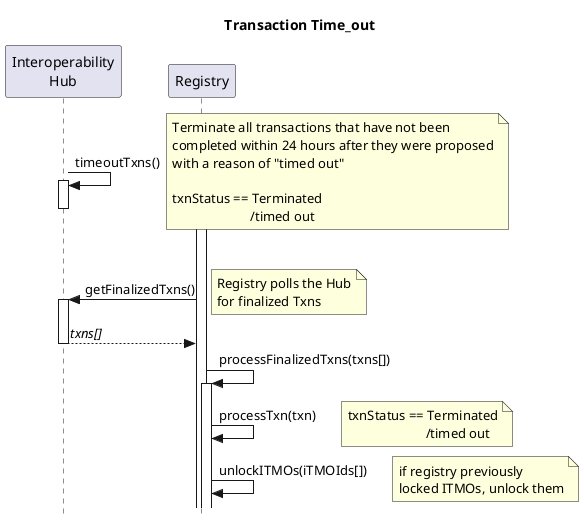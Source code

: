 @startuml TxnTime_out_Sequence

title Transaction Time_out

skinparam style strictuml

participant "Interoperability\nHub" as Hub
participant "Registry" as Reg

Hub -> Hub++: timeoutTxns()
note right: Terminate all transactions that have not been\ncompleted within 24 hours after they were proposed\nwith a reason of "timed out"\n\ntxnStatus == Terminated\n                       /timed out
deactivate Hub

activate Reg
Reg -> Hub++: getFinalizedTxns()
  note right: Registry polls the Hub\nfor finalized Txns
  
Reg <-- Hub: //txns[]//
deactivate Hub

Reg -> Reg: processFinalizedTxns(txns[])
activate Reg
Reg -> Reg: processTxn(txn)
note right: txnStatus == Terminated\n                       /timed out
Reg -> Reg: unlockITMOs(iTMOIds[])
note right: if registry previously\nlocked ITMOs, unlock them

@enduml
